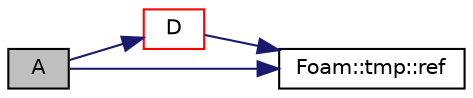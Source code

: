 digraph "A"
{
  bgcolor="transparent";
  edge [fontname="Helvetica",fontsize="10",labelfontname="Helvetica",labelfontsize="10"];
  node [fontname="Helvetica",fontsize="10",shape=record];
  rankdir="LR";
  Node5278 [label="A",height=0.2,width=0.4,color="black", fillcolor="grey75", style="filled", fontcolor="black"];
  Node5278 -> Node5279 [color="midnightblue",fontsize="10",style="solid",fontname="Helvetica"];
  Node5279 [label="D",height=0.2,width=0.4,color="red",URL="$a23173.html#ad2d69aee8d31c2363af13279e853b709",tooltip="Return the matrix scalar diagonal. "];
  Node5279 -> Node5530 [color="midnightblue",fontsize="10",style="solid",fontname="Helvetica"];
  Node5530 [label="Foam::tmp::ref",height=0.2,width=0.4,color="black",URL="$a27077.html#aeaf81e641282874cef07f5b808efc83b",tooltip="Return non-const reference or generate a fatal error. "];
  Node5278 -> Node5530 [color="midnightblue",fontsize="10",style="solid",fontname="Helvetica"];
}
